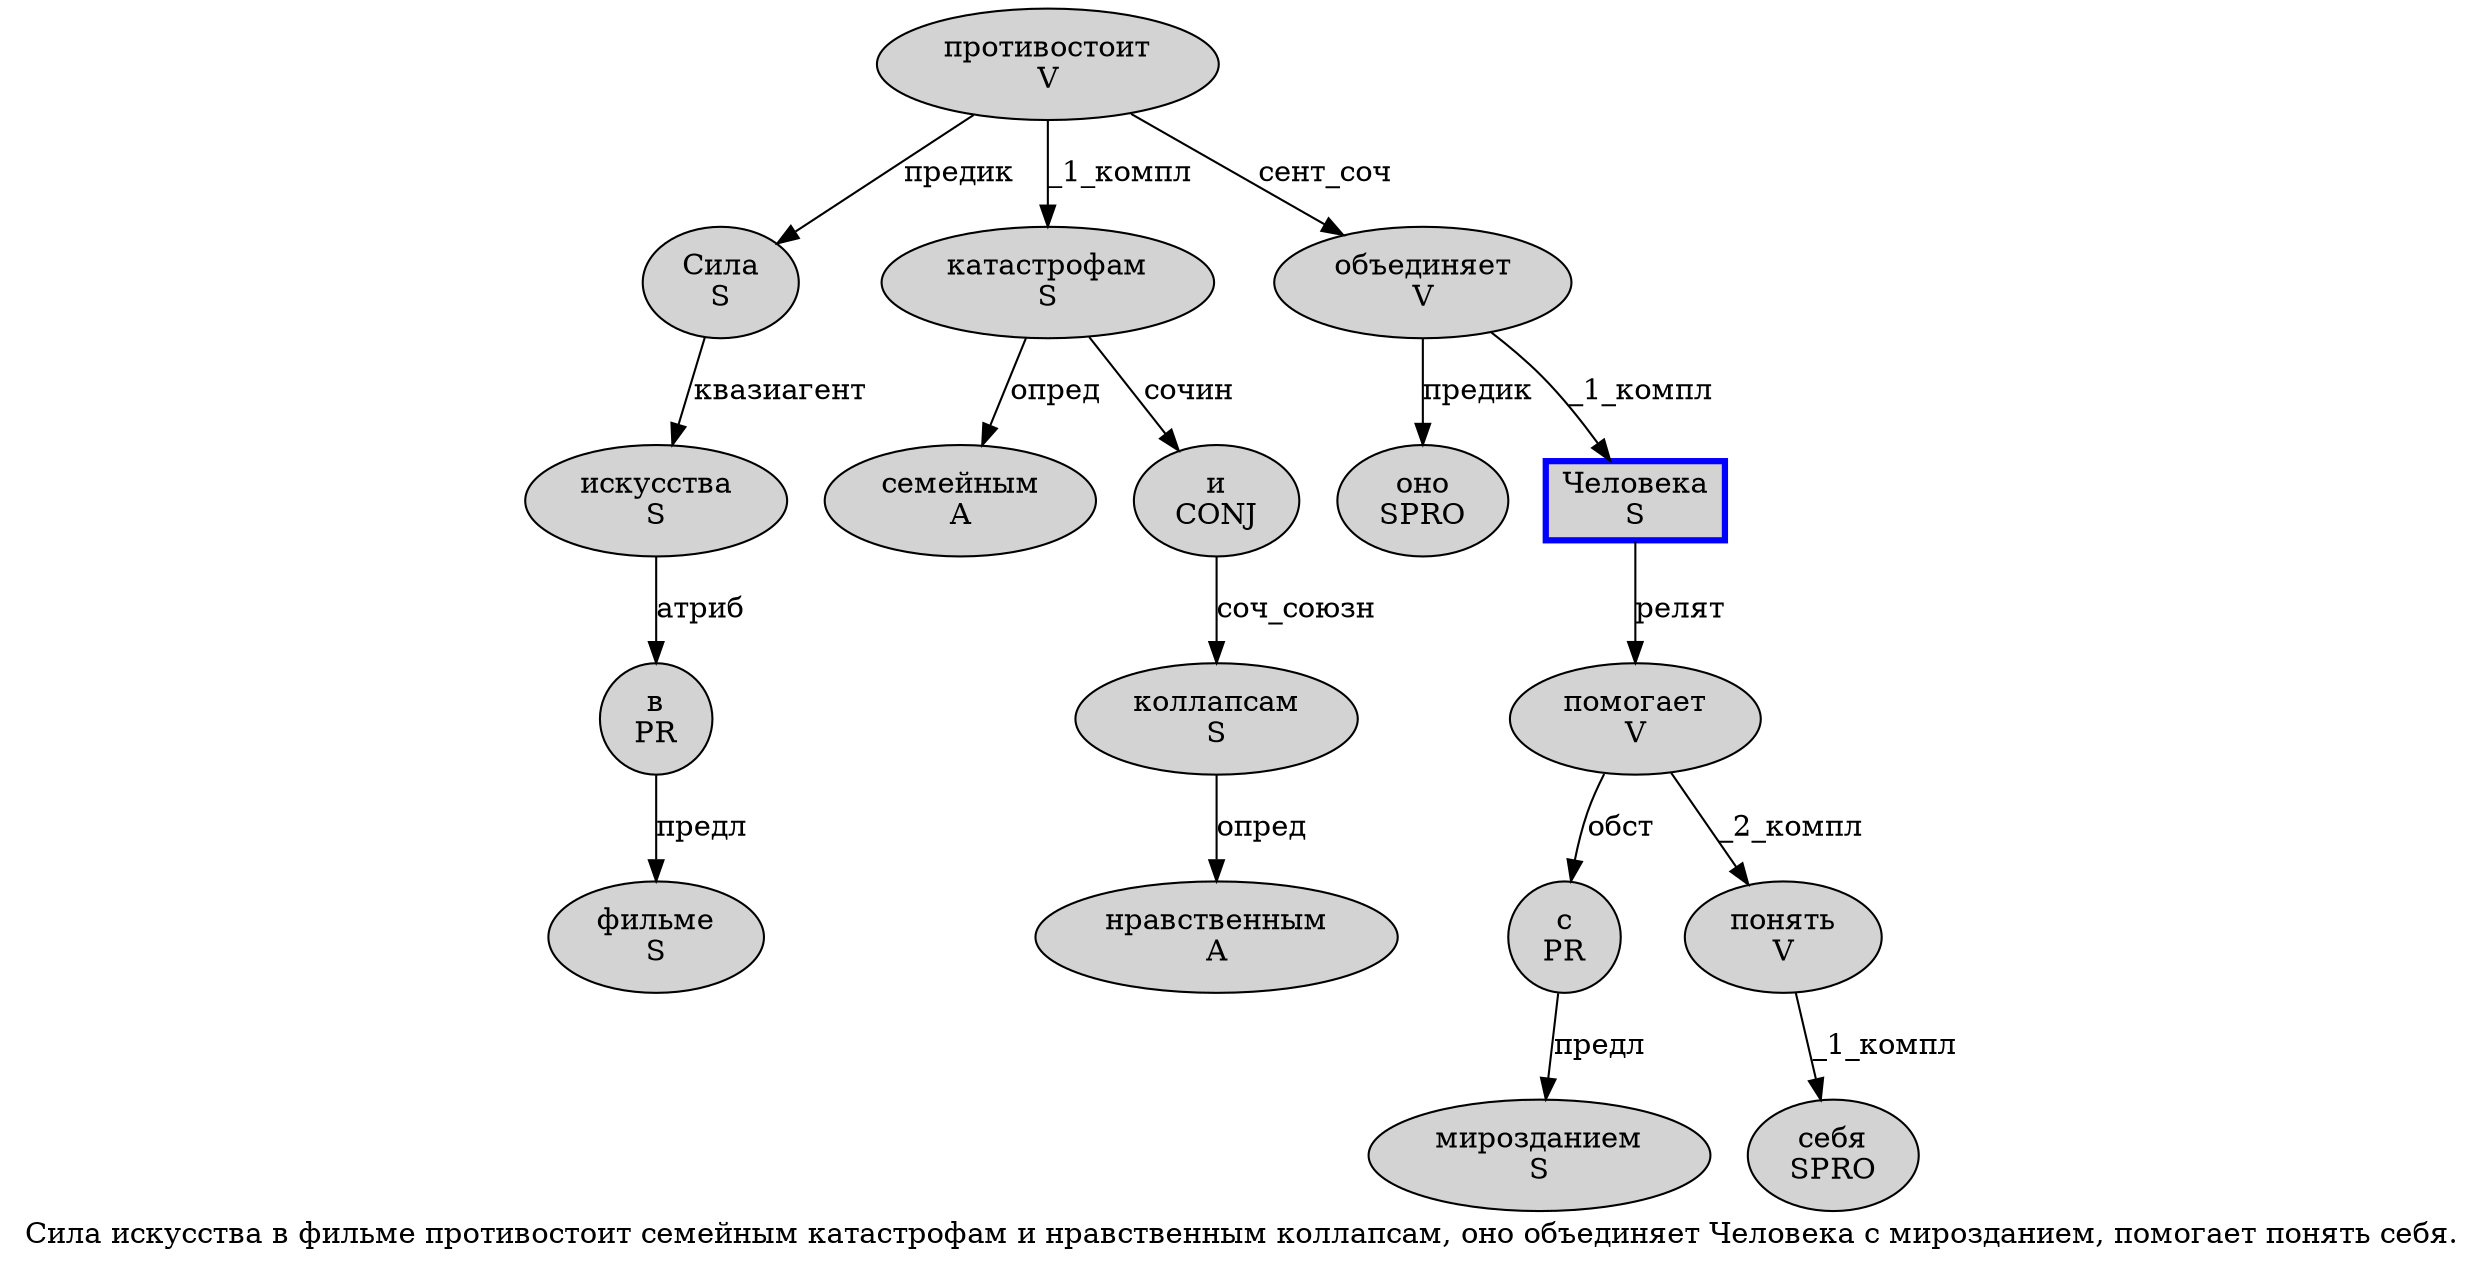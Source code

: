 digraph SENTENCE_2144 {
	graph [label="Сила искусства в фильме противостоит семейным катастрофам и нравственным коллапсам, оно объединяет Человека с мирозданием, помогает понять себя."]
	node [style=filled]
		0 [label="Сила
S" color="" fillcolor=lightgray penwidth=1 shape=ellipse]
		1 [label="искусства
S" color="" fillcolor=lightgray penwidth=1 shape=ellipse]
		2 [label="в
PR" color="" fillcolor=lightgray penwidth=1 shape=ellipse]
		3 [label="фильме
S" color="" fillcolor=lightgray penwidth=1 shape=ellipse]
		4 [label="противостоит
V" color="" fillcolor=lightgray penwidth=1 shape=ellipse]
		5 [label="семейным
A" color="" fillcolor=lightgray penwidth=1 shape=ellipse]
		6 [label="катастрофам
S" color="" fillcolor=lightgray penwidth=1 shape=ellipse]
		7 [label="и
CONJ" color="" fillcolor=lightgray penwidth=1 shape=ellipse]
		8 [label="нравственным
A" color="" fillcolor=lightgray penwidth=1 shape=ellipse]
		9 [label="коллапсам
S" color="" fillcolor=lightgray penwidth=1 shape=ellipse]
		11 [label="оно
SPRO" color="" fillcolor=lightgray penwidth=1 shape=ellipse]
		12 [label="объединяет
V" color="" fillcolor=lightgray penwidth=1 shape=ellipse]
		13 [label="Человека
S" color=blue fillcolor=lightgray penwidth=3 shape=box]
		14 [label="с
PR" color="" fillcolor=lightgray penwidth=1 shape=ellipse]
		15 [label="мирозданием
S" color="" fillcolor=lightgray penwidth=1 shape=ellipse]
		17 [label="помогает
V" color="" fillcolor=lightgray penwidth=1 shape=ellipse]
		18 [label="понять
V" color="" fillcolor=lightgray penwidth=1 shape=ellipse]
		19 [label="себя
SPRO" color="" fillcolor=lightgray penwidth=1 shape=ellipse]
			4 -> 0 [label="предик"]
			4 -> 6 [label="_1_компл"]
			4 -> 12 [label="сент_соч"]
			6 -> 5 [label="опред"]
			6 -> 7 [label="сочин"]
			9 -> 8 [label="опред"]
			0 -> 1 [label="квазиагент"]
			7 -> 9 [label="соч_союзн"]
			17 -> 14 [label="обст"]
			17 -> 18 [label="_2_компл"]
			12 -> 11 [label="предик"]
			12 -> 13 [label="_1_компл"]
			1 -> 2 [label="атриб"]
			13 -> 17 [label="релят"]
			14 -> 15 [label="предл"]
			2 -> 3 [label="предл"]
			18 -> 19 [label="_1_компл"]
}